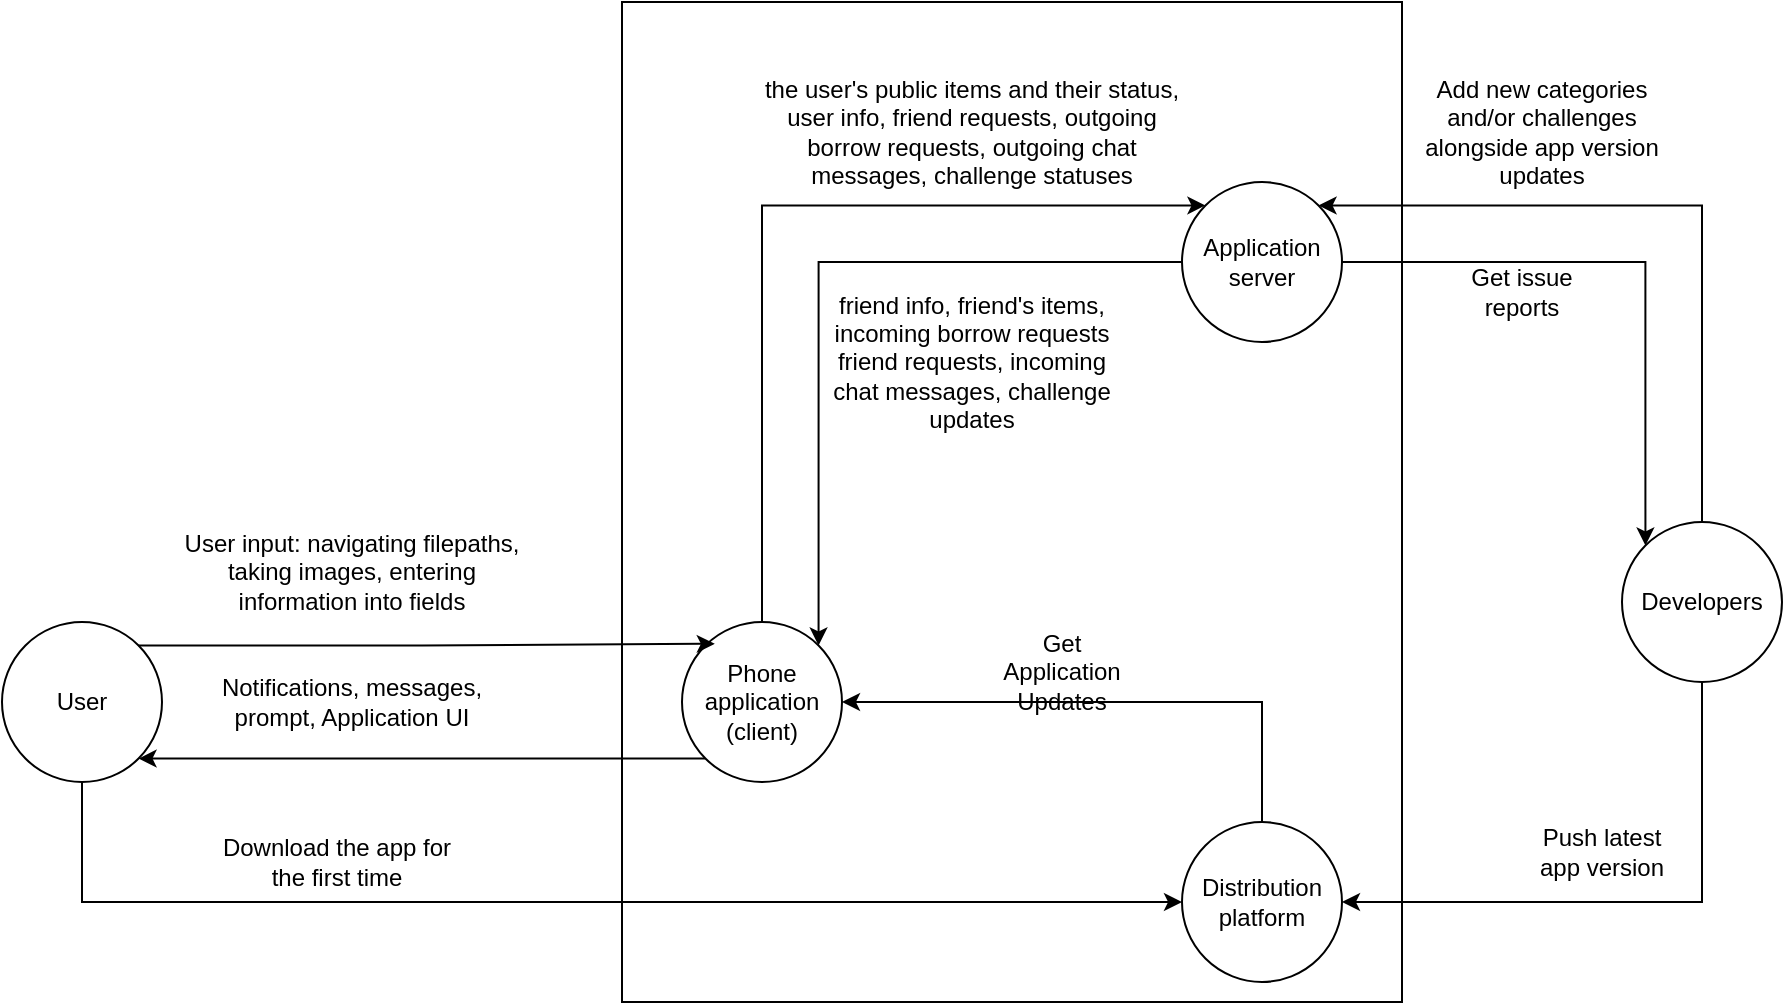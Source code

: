 <mxfile version="24.2.9" type="device">
  <diagram name="Page-1" id="fO-cs-pgLEiUnnfv_3OV">
    <mxGraphModel dx="2350" dy="1964" grid="1" gridSize="10" guides="1" tooltips="1" connect="1" arrows="1" fold="1" page="1" pageScale="1" pageWidth="850" pageHeight="1100" math="0" shadow="0">
      <root>
        <mxCell id="0" />
        <mxCell id="1" parent="0" />
        <mxCell id="SLYycC6kJruULBW9aMzU-10" value="" style="rounded=0;whiteSpace=wrap;html=1;" vertex="1" parent="1">
          <mxGeometry x="190" y="-80" width="390" height="500" as="geometry" />
        </mxCell>
        <mxCell id="SLYycC6kJruULBW9aMzU-22" style="edgeStyle=orthogonalEdgeStyle;rounded=0;orthogonalLoop=1;jettySize=auto;html=1;exitX=0;exitY=1;exitDx=0;exitDy=0;entryX=1;entryY=1;entryDx=0;entryDy=0;" edge="1" parent="1" source="SLYycC6kJruULBW9aMzU-11" target="SLYycC6kJruULBW9aMzU-16">
          <mxGeometry relative="1" as="geometry" />
        </mxCell>
        <mxCell id="SLYycC6kJruULBW9aMzU-26" style="edgeStyle=orthogonalEdgeStyle;rounded=0;orthogonalLoop=1;jettySize=auto;html=1;exitX=0.5;exitY=0;exitDx=0;exitDy=0;entryX=0;entryY=0;entryDx=0;entryDy=0;" edge="1" parent="1" source="SLYycC6kJruULBW9aMzU-11" target="SLYycC6kJruULBW9aMzU-12">
          <mxGeometry relative="1" as="geometry">
            <Array as="points">
              <mxPoint x="260" y="22" />
            </Array>
          </mxGeometry>
        </mxCell>
        <mxCell id="SLYycC6kJruULBW9aMzU-11" value="Phone application (client)" style="ellipse;whiteSpace=wrap;html=1;aspect=fixed;" vertex="1" parent="1">
          <mxGeometry x="220" y="230" width="80" height="80" as="geometry" />
        </mxCell>
        <mxCell id="SLYycC6kJruULBW9aMzU-27" style="edgeStyle=orthogonalEdgeStyle;rounded=0;orthogonalLoop=1;jettySize=auto;html=1;exitX=0;exitY=0.5;exitDx=0;exitDy=0;entryX=1;entryY=0;entryDx=0;entryDy=0;" edge="1" parent="1" source="SLYycC6kJruULBW9aMzU-12" target="SLYycC6kJruULBW9aMzU-11">
          <mxGeometry relative="1" as="geometry" />
        </mxCell>
        <mxCell id="SLYycC6kJruULBW9aMzU-38" style="edgeStyle=orthogonalEdgeStyle;rounded=0;orthogonalLoop=1;jettySize=auto;html=1;exitX=1;exitY=0.5;exitDx=0;exitDy=0;entryX=0;entryY=0;entryDx=0;entryDy=0;" edge="1" parent="1" source="SLYycC6kJruULBW9aMzU-12" target="SLYycC6kJruULBW9aMzU-31">
          <mxGeometry relative="1" as="geometry" />
        </mxCell>
        <mxCell id="SLYycC6kJruULBW9aMzU-12" value="Application server" style="ellipse;whiteSpace=wrap;html=1;aspect=fixed;" vertex="1" parent="1">
          <mxGeometry x="470" y="10" width="80" height="80" as="geometry" />
        </mxCell>
        <mxCell id="SLYycC6kJruULBW9aMzU-34" style="edgeStyle=orthogonalEdgeStyle;rounded=0;orthogonalLoop=1;jettySize=auto;html=1;exitX=0.5;exitY=1;exitDx=0;exitDy=0;entryX=0;entryY=0.5;entryDx=0;entryDy=0;" edge="1" parent="1" source="SLYycC6kJruULBW9aMzU-16" target="SLYycC6kJruULBW9aMzU-33">
          <mxGeometry relative="1" as="geometry" />
        </mxCell>
        <mxCell id="SLYycC6kJruULBW9aMzU-16" value="User" style="ellipse;whiteSpace=wrap;html=1;aspect=fixed;" vertex="1" parent="1">
          <mxGeometry x="-120" y="230" width="80" height="80" as="geometry" />
        </mxCell>
        <mxCell id="SLYycC6kJruULBW9aMzU-21" style="edgeStyle=orthogonalEdgeStyle;rounded=0;orthogonalLoop=1;jettySize=auto;html=1;exitX=1;exitY=0;exitDx=0;exitDy=0;entryX=0.205;entryY=0.136;entryDx=0;entryDy=0;entryPerimeter=0;" edge="1" parent="1" source="SLYycC6kJruULBW9aMzU-16" target="SLYycC6kJruULBW9aMzU-11">
          <mxGeometry relative="1" as="geometry" />
        </mxCell>
        <mxCell id="SLYycC6kJruULBW9aMzU-23" value="the user&#39;s public items and their status, user info, friend requests, outgoing borrow requests, outgoing chat messages, challenge statuses" style="text;html=1;align=center;verticalAlign=middle;whiteSpace=wrap;rounded=0;" vertex="1" parent="1">
          <mxGeometry x="260" y="-75" width="210" height="120" as="geometry" />
        </mxCell>
        <mxCell id="SLYycC6kJruULBW9aMzU-28" value="friend info, friend&#39;s items, incoming borrow requests friend requests, incoming chat messages, challenge updates" style="text;html=1;align=center;verticalAlign=middle;whiteSpace=wrap;rounded=0;" vertex="1" parent="1">
          <mxGeometry x="290" y="60" width="150" height="80" as="geometry" />
        </mxCell>
        <mxCell id="SLYycC6kJruULBW9aMzU-29" value="User input: navigating filepaths, taking images, entering information into fields " style="text;html=1;align=center;verticalAlign=middle;whiteSpace=wrap;rounded=0;" vertex="1" parent="1">
          <mxGeometry x="-30" y="180" width="170" height="50" as="geometry" />
        </mxCell>
        <mxCell id="SLYycC6kJruULBW9aMzU-30" value="Notifications, messages, prompt, Application UI " style="text;html=1;align=center;verticalAlign=middle;whiteSpace=wrap;rounded=0;" vertex="1" parent="1">
          <mxGeometry x="-15" y="250" width="140" height="40" as="geometry" />
        </mxCell>
        <mxCell id="SLYycC6kJruULBW9aMzU-37" style="edgeStyle=orthogonalEdgeStyle;rounded=0;orthogonalLoop=1;jettySize=auto;html=1;exitX=0.5;exitY=0;exitDx=0;exitDy=0;entryX=1;entryY=0;entryDx=0;entryDy=0;" edge="1" parent="1" source="SLYycC6kJruULBW9aMzU-31" target="SLYycC6kJruULBW9aMzU-12">
          <mxGeometry relative="1" as="geometry">
            <Array as="points">
              <mxPoint x="730" y="22" />
            </Array>
          </mxGeometry>
        </mxCell>
        <mxCell id="SLYycC6kJruULBW9aMzU-43" style="edgeStyle=orthogonalEdgeStyle;rounded=0;orthogonalLoop=1;jettySize=auto;html=1;exitX=0.5;exitY=1;exitDx=0;exitDy=0;entryX=1;entryY=0.5;entryDx=0;entryDy=0;" edge="1" parent="1" source="SLYycC6kJruULBW9aMzU-31" target="SLYycC6kJruULBW9aMzU-33">
          <mxGeometry relative="1" as="geometry" />
        </mxCell>
        <mxCell id="SLYycC6kJruULBW9aMzU-31" value="Developers" style="ellipse;whiteSpace=wrap;html=1;aspect=fixed;" vertex="1" parent="1">
          <mxGeometry x="690" y="180" width="80" height="80" as="geometry" />
        </mxCell>
        <mxCell id="SLYycC6kJruULBW9aMzU-39" style="edgeStyle=orthogonalEdgeStyle;rounded=0;orthogonalLoop=1;jettySize=auto;html=1;exitX=0.5;exitY=0;exitDx=0;exitDy=0;entryX=1;entryY=0.5;entryDx=0;entryDy=0;" edge="1" parent="1" source="SLYycC6kJruULBW9aMzU-33" target="SLYycC6kJruULBW9aMzU-11">
          <mxGeometry relative="1" as="geometry" />
        </mxCell>
        <mxCell id="SLYycC6kJruULBW9aMzU-33" value="Distribution platform" style="ellipse;whiteSpace=wrap;html=1;aspect=fixed;" vertex="1" parent="1">
          <mxGeometry x="470" y="330" width="80" height="80" as="geometry" />
        </mxCell>
        <mxCell id="SLYycC6kJruULBW9aMzU-35" value="Download the app for the first time" style="text;html=1;align=center;verticalAlign=middle;whiteSpace=wrap;rounded=0;" vertex="1" parent="1">
          <mxGeometry x="-15" y="330" width="125" height="40" as="geometry" />
        </mxCell>
        <mxCell id="SLYycC6kJruULBW9aMzU-40" value="Get Application Updates" style="text;html=1;align=center;verticalAlign=middle;whiteSpace=wrap;rounded=0;" vertex="1" parent="1">
          <mxGeometry x="370" y="240" width="80" height="30" as="geometry" />
        </mxCell>
        <mxCell id="SLYycC6kJruULBW9aMzU-44" value="Push latest app version" style="text;html=1;align=center;verticalAlign=middle;whiteSpace=wrap;rounded=0;" vertex="1" parent="1">
          <mxGeometry x="640" y="330" width="80" height="30" as="geometry" />
        </mxCell>
        <mxCell id="SLYycC6kJruULBW9aMzU-45" value="Get issue reports" style="text;html=1;align=center;verticalAlign=middle;whiteSpace=wrap;rounded=0;" vertex="1" parent="1">
          <mxGeometry x="610" y="50" width="60" height="30" as="geometry" />
        </mxCell>
        <mxCell id="SLYycC6kJruULBW9aMzU-46" value="Add new categories and/or challenges alongside app version updates" style="text;html=1;align=center;verticalAlign=middle;whiteSpace=wrap;rounded=0;" vertex="1" parent="1">
          <mxGeometry x="590" y="-40" width="120" height="50" as="geometry" />
        </mxCell>
      </root>
    </mxGraphModel>
  </diagram>
</mxfile>
